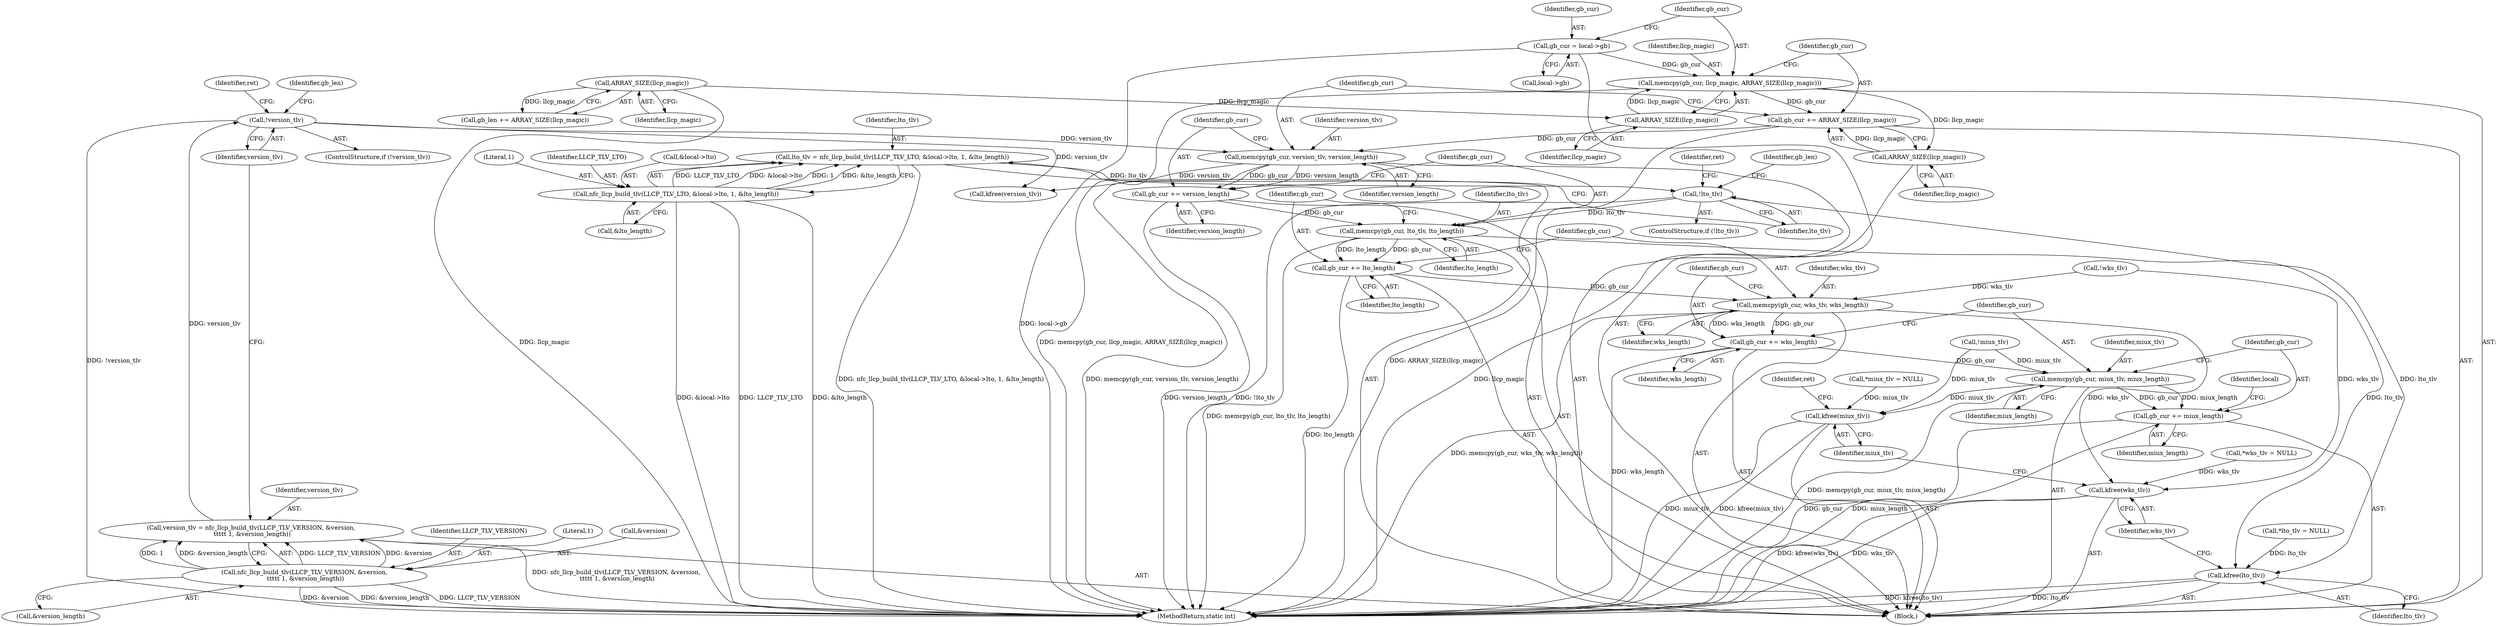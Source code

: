 digraph "0_linux_58bdd544e2933a21a51eecf17c3f5f94038261b5_1@API" {
"1000275" [label="(Call,memcpy(gb_cur, lto_tlv, lto_length))"];
"1000272" [label="(Call,gb_cur += version_length)"];
"1000268" [label="(Call,memcpy(gb_cur, version_tlv, version_length))"];
"1000264" [label="(Call,gb_cur += ARRAY_SIZE(llcp_magic))"];
"1000266" [label="(Call,ARRAY_SIZE(llcp_magic))"];
"1000259" [label="(Call,memcpy(gb_cur, llcp_magic, ARRAY_SIZE(llcp_magic)))"];
"1000254" [label="(Call,gb_cur = local->gb)"];
"1000262" [label="(Call,ARRAY_SIZE(llcp_magic))"];
"1000242" [label="(Call,ARRAY_SIZE(llcp_magic))"];
"1000153" [label="(Call,!version_tlv)"];
"1000143" [label="(Call,version_tlv = nfc_llcp_build_tlv(LLCP_TLV_VERSION, &version,\n \t\t\t\t\t 1, &version_length))"];
"1000145" [label="(Call,nfc_llcp_build_tlv(LLCP_TLV_VERSION, &version,\n \t\t\t\t\t 1, &version_length))"];
"1000176" [label="(Call,!lto_tlv)"];
"1000164" [label="(Call,lto_tlv = nfc_llcp_build_tlv(LLCP_TLV_LTO, &local->lto, 1, &lto_length))"];
"1000166" [label="(Call,nfc_llcp_build_tlv(LLCP_TLV_LTO, &local->lto, 1, &lto_length))"];
"1000279" [label="(Call,gb_cur += lto_length)"];
"1000282" [label="(Call,memcpy(gb_cur, wks_tlv, wks_length))"];
"1000286" [label="(Call,gb_cur += wks_length)"];
"1000289" [label="(Call,memcpy(gb_cur, miux_tlv, miux_length))"];
"1000293" [label="(Call,gb_cur += miux_length)"];
"1000308" [label="(Call,kfree(miux_tlv))"];
"1000306" [label="(Call,kfree(wks_tlv))"];
"1000304" [label="(Call,kfree(lto_tlv))"];
"1000285" [label="(Identifier,wks_length)"];
"1000278" [label="(Identifier,lto_length)"];
"1000292" [label="(Identifier,miux_length)"];
"1000279" [label="(Call,gb_cur += lto_length)"];
"1000166" [label="(Call,nfc_llcp_build_tlv(LLCP_TLV_LTO, &local->lto, 1, &lto_length))"];
"1000242" [label="(Call,ARRAY_SIZE(llcp_magic))"];
"1000175" [label="(ControlStructure,if (!lto_tlv))"];
"1000307" [label="(Identifier,wks_tlv)"];
"1000287" [label="(Identifier,gb_cur)"];
"1000243" [label="(Identifier,llcp_magic)"];
"1000122" [label="(Call,*miux_tlv = NULL)"];
"1000267" [label="(Identifier,llcp_magic)"];
"1000281" [label="(Identifier,lto_length)"];
"1000311" [label="(Identifier,ret)"];
"1000273" [label="(Identifier,gb_cur)"];
"1000177" [label="(Identifier,lto_tlv)"];
"1000294" [label="(Identifier,gb_cur)"];
"1000143" [label="(Call,version_tlv = nfc_llcp_build_tlv(LLCP_TLV_VERSION, &version,\n \t\t\t\t\t 1, &version_length))"];
"1000256" [label="(Call,local->gb)"];
"1000270" [label="(Identifier,version_tlv)"];
"1000167" [label="(Identifier,LLCP_TLV_LTO)"];
"1000291" [label="(Identifier,miux_tlv)"];
"1000180" [label="(Identifier,ret)"];
"1000157" [label="(Identifier,ret)"];
"1000284" [label="(Identifier,wks_tlv)"];
"1000277" [label="(Identifier,lto_tlv)"];
"1000204" [label="(Call,!wks_tlv)"];
"1000295" [label="(Identifier,miux_length)"];
"1000165" [label="(Identifier,lto_tlv)"];
"1000286" [label="(Call,gb_cur += wks_length)"];
"1000305" [label="(Identifier,lto_tlv)"];
"1000164" [label="(Call,lto_tlv = nfc_llcp_build_tlv(LLCP_TLV_LTO, &local->lto, 1, &lto_length))"];
"1000271" [label="(Identifier,version_length)"];
"1000290" [label="(Identifier,gb_cur)"];
"1000309" [label="(Identifier,miux_tlv)"];
"1000147" [label="(Call,&version)"];
"1000308" [label="(Call,kfree(miux_tlv))"];
"1000289" [label="(Call,memcpy(gb_cur, miux_tlv, miux_length))"];
"1000298" [label="(Identifier,local)"];
"1000312" [label="(MethodReturn,static int)"];
"1000264" [label="(Call,gb_cur += ARRAY_SIZE(llcp_magic))"];
"1000118" [label="(Call,*wks_tlv = NULL)"];
"1000146" [label="(Identifier,LLCP_TLV_VERSION)"];
"1000153" [label="(Call,!version_tlv)"];
"1000229" [label="(Call,!miux_tlv)"];
"1000240" [label="(Call,gb_len += ARRAY_SIZE(llcp_magic))"];
"1000266" [label="(Call,ARRAY_SIZE(llcp_magic))"];
"1000162" [label="(Identifier,gb_len)"];
"1000265" [label="(Identifier,gb_cur)"];
"1000293" [label="(Call,gb_cur += miux_length)"];
"1000304" [label="(Call,kfree(lto_tlv))"];
"1000255" [label="(Identifier,gb_cur)"];
"1000168" [label="(Call,&local->lto)"];
"1000283" [label="(Identifier,gb_cur)"];
"1000102" [label="(Block,)"];
"1000306" [label="(Call,kfree(wks_tlv))"];
"1000275" [label="(Call,memcpy(gb_cur, lto_tlv, lto_length))"];
"1000149" [label="(Literal,1)"];
"1000269" [label="(Identifier,gb_cur)"];
"1000282" [label="(Call,memcpy(gb_cur, wks_tlv, wks_length))"];
"1000272" [label="(Call,gb_cur += version_length)"];
"1000268" [label="(Call,memcpy(gb_cur, version_tlv, version_length))"];
"1000263" [label="(Identifier,llcp_magic)"];
"1000154" [label="(Identifier,version_tlv)"];
"1000176" [label="(Call,!lto_tlv)"];
"1000274" [label="(Identifier,version_length)"];
"1000280" [label="(Identifier,gb_cur)"];
"1000152" [label="(ControlStructure,if (!version_tlv))"];
"1000260" [label="(Identifier,gb_cur)"];
"1000261" [label="(Identifier,llcp_magic)"];
"1000276" [label="(Identifier,gb_cur)"];
"1000145" [label="(Call,nfc_llcp_build_tlv(LLCP_TLV_VERSION, &version,\n \t\t\t\t\t 1, &version_length))"];
"1000173" [label="(Call,&lto_length)"];
"1000288" [label="(Identifier,wks_length)"];
"1000150" [label="(Call,&version_length)"];
"1000114" [label="(Call,*lto_tlv = NULL)"];
"1000259" [label="(Call,memcpy(gb_cur, llcp_magic, ARRAY_SIZE(llcp_magic)))"];
"1000172" [label="(Literal,1)"];
"1000185" [label="(Identifier,gb_len)"];
"1000262" [label="(Call,ARRAY_SIZE(llcp_magic))"];
"1000302" [label="(Call,kfree(version_tlv))"];
"1000144" [label="(Identifier,version_tlv)"];
"1000254" [label="(Call,gb_cur = local->gb)"];
"1000275" -> "1000102"  [label="AST: "];
"1000275" -> "1000278"  [label="CFG: "];
"1000276" -> "1000275"  [label="AST: "];
"1000277" -> "1000275"  [label="AST: "];
"1000278" -> "1000275"  [label="AST: "];
"1000280" -> "1000275"  [label="CFG: "];
"1000275" -> "1000312"  [label="DDG: memcpy(gb_cur, lto_tlv, lto_length)"];
"1000272" -> "1000275"  [label="DDG: gb_cur"];
"1000176" -> "1000275"  [label="DDG: lto_tlv"];
"1000275" -> "1000279"  [label="DDG: lto_length"];
"1000275" -> "1000279"  [label="DDG: gb_cur"];
"1000275" -> "1000304"  [label="DDG: lto_tlv"];
"1000272" -> "1000102"  [label="AST: "];
"1000272" -> "1000274"  [label="CFG: "];
"1000273" -> "1000272"  [label="AST: "];
"1000274" -> "1000272"  [label="AST: "];
"1000276" -> "1000272"  [label="CFG: "];
"1000272" -> "1000312"  [label="DDG: version_length"];
"1000268" -> "1000272"  [label="DDG: version_length"];
"1000268" -> "1000272"  [label="DDG: gb_cur"];
"1000268" -> "1000102"  [label="AST: "];
"1000268" -> "1000271"  [label="CFG: "];
"1000269" -> "1000268"  [label="AST: "];
"1000270" -> "1000268"  [label="AST: "];
"1000271" -> "1000268"  [label="AST: "];
"1000273" -> "1000268"  [label="CFG: "];
"1000268" -> "1000312"  [label="DDG: memcpy(gb_cur, version_tlv, version_length)"];
"1000264" -> "1000268"  [label="DDG: gb_cur"];
"1000153" -> "1000268"  [label="DDG: version_tlv"];
"1000268" -> "1000302"  [label="DDG: version_tlv"];
"1000264" -> "1000102"  [label="AST: "];
"1000264" -> "1000266"  [label="CFG: "];
"1000265" -> "1000264"  [label="AST: "];
"1000266" -> "1000264"  [label="AST: "];
"1000269" -> "1000264"  [label="CFG: "];
"1000264" -> "1000312"  [label="DDG: ARRAY_SIZE(llcp_magic)"];
"1000266" -> "1000264"  [label="DDG: llcp_magic"];
"1000259" -> "1000264"  [label="DDG: gb_cur"];
"1000266" -> "1000267"  [label="CFG: "];
"1000267" -> "1000266"  [label="AST: "];
"1000266" -> "1000312"  [label="DDG: llcp_magic"];
"1000259" -> "1000266"  [label="DDG: llcp_magic"];
"1000259" -> "1000102"  [label="AST: "];
"1000259" -> "1000262"  [label="CFG: "];
"1000260" -> "1000259"  [label="AST: "];
"1000261" -> "1000259"  [label="AST: "];
"1000262" -> "1000259"  [label="AST: "];
"1000265" -> "1000259"  [label="CFG: "];
"1000259" -> "1000312"  [label="DDG: memcpy(gb_cur, llcp_magic, ARRAY_SIZE(llcp_magic))"];
"1000254" -> "1000259"  [label="DDG: gb_cur"];
"1000262" -> "1000259"  [label="DDG: llcp_magic"];
"1000254" -> "1000102"  [label="AST: "];
"1000254" -> "1000256"  [label="CFG: "];
"1000255" -> "1000254"  [label="AST: "];
"1000256" -> "1000254"  [label="AST: "];
"1000260" -> "1000254"  [label="CFG: "];
"1000254" -> "1000312"  [label="DDG: local->gb"];
"1000262" -> "1000263"  [label="CFG: "];
"1000263" -> "1000262"  [label="AST: "];
"1000242" -> "1000262"  [label="DDG: llcp_magic"];
"1000242" -> "1000240"  [label="AST: "];
"1000242" -> "1000243"  [label="CFG: "];
"1000243" -> "1000242"  [label="AST: "];
"1000240" -> "1000242"  [label="CFG: "];
"1000242" -> "1000312"  [label="DDG: llcp_magic"];
"1000242" -> "1000240"  [label="DDG: llcp_magic"];
"1000153" -> "1000152"  [label="AST: "];
"1000153" -> "1000154"  [label="CFG: "];
"1000154" -> "1000153"  [label="AST: "];
"1000157" -> "1000153"  [label="CFG: "];
"1000162" -> "1000153"  [label="CFG: "];
"1000153" -> "1000312"  [label="DDG: !version_tlv"];
"1000143" -> "1000153"  [label="DDG: version_tlv"];
"1000153" -> "1000302"  [label="DDG: version_tlv"];
"1000143" -> "1000102"  [label="AST: "];
"1000143" -> "1000145"  [label="CFG: "];
"1000144" -> "1000143"  [label="AST: "];
"1000145" -> "1000143"  [label="AST: "];
"1000154" -> "1000143"  [label="CFG: "];
"1000143" -> "1000312"  [label="DDG: nfc_llcp_build_tlv(LLCP_TLV_VERSION, &version,\n \t\t\t\t\t 1, &version_length)"];
"1000145" -> "1000143"  [label="DDG: LLCP_TLV_VERSION"];
"1000145" -> "1000143"  [label="DDG: &version"];
"1000145" -> "1000143"  [label="DDG: 1"];
"1000145" -> "1000143"  [label="DDG: &version_length"];
"1000145" -> "1000150"  [label="CFG: "];
"1000146" -> "1000145"  [label="AST: "];
"1000147" -> "1000145"  [label="AST: "];
"1000149" -> "1000145"  [label="AST: "];
"1000150" -> "1000145"  [label="AST: "];
"1000145" -> "1000312"  [label="DDG: &version_length"];
"1000145" -> "1000312"  [label="DDG: LLCP_TLV_VERSION"];
"1000145" -> "1000312"  [label="DDG: &version"];
"1000176" -> "1000175"  [label="AST: "];
"1000176" -> "1000177"  [label="CFG: "];
"1000177" -> "1000176"  [label="AST: "];
"1000180" -> "1000176"  [label="CFG: "];
"1000185" -> "1000176"  [label="CFG: "];
"1000176" -> "1000312"  [label="DDG: !lto_tlv"];
"1000164" -> "1000176"  [label="DDG: lto_tlv"];
"1000176" -> "1000304"  [label="DDG: lto_tlv"];
"1000164" -> "1000102"  [label="AST: "];
"1000164" -> "1000166"  [label="CFG: "];
"1000165" -> "1000164"  [label="AST: "];
"1000166" -> "1000164"  [label="AST: "];
"1000177" -> "1000164"  [label="CFG: "];
"1000164" -> "1000312"  [label="DDG: nfc_llcp_build_tlv(LLCP_TLV_LTO, &local->lto, 1, &lto_length)"];
"1000166" -> "1000164"  [label="DDG: LLCP_TLV_LTO"];
"1000166" -> "1000164"  [label="DDG: &local->lto"];
"1000166" -> "1000164"  [label="DDG: 1"];
"1000166" -> "1000164"  [label="DDG: &lto_length"];
"1000166" -> "1000173"  [label="CFG: "];
"1000167" -> "1000166"  [label="AST: "];
"1000168" -> "1000166"  [label="AST: "];
"1000172" -> "1000166"  [label="AST: "];
"1000173" -> "1000166"  [label="AST: "];
"1000166" -> "1000312"  [label="DDG: &local->lto"];
"1000166" -> "1000312"  [label="DDG: LLCP_TLV_LTO"];
"1000166" -> "1000312"  [label="DDG: &lto_length"];
"1000279" -> "1000102"  [label="AST: "];
"1000279" -> "1000281"  [label="CFG: "];
"1000280" -> "1000279"  [label="AST: "];
"1000281" -> "1000279"  [label="AST: "];
"1000283" -> "1000279"  [label="CFG: "];
"1000279" -> "1000312"  [label="DDG: lto_length"];
"1000279" -> "1000282"  [label="DDG: gb_cur"];
"1000282" -> "1000102"  [label="AST: "];
"1000282" -> "1000285"  [label="CFG: "];
"1000283" -> "1000282"  [label="AST: "];
"1000284" -> "1000282"  [label="AST: "];
"1000285" -> "1000282"  [label="AST: "];
"1000287" -> "1000282"  [label="CFG: "];
"1000282" -> "1000312"  [label="DDG: memcpy(gb_cur, wks_tlv, wks_length)"];
"1000204" -> "1000282"  [label="DDG: wks_tlv"];
"1000282" -> "1000286"  [label="DDG: wks_length"];
"1000282" -> "1000286"  [label="DDG: gb_cur"];
"1000282" -> "1000306"  [label="DDG: wks_tlv"];
"1000286" -> "1000102"  [label="AST: "];
"1000286" -> "1000288"  [label="CFG: "];
"1000287" -> "1000286"  [label="AST: "];
"1000288" -> "1000286"  [label="AST: "];
"1000290" -> "1000286"  [label="CFG: "];
"1000286" -> "1000312"  [label="DDG: wks_length"];
"1000286" -> "1000289"  [label="DDG: gb_cur"];
"1000289" -> "1000102"  [label="AST: "];
"1000289" -> "1000292"  [label="CFG: "];
"1000290" -> "1000289"  [label="AST: "];
"1000291" -> "1000289"  [label="AST: "];
"1000292" -> "1000289"  [label="AST: "];
"1000294" -> "1000289"  [label="CFG: "];
"1000289" -> "1000312"  [label="DDG: memcpy(gb_cur, miux_tlv, miux_length)"];
"1000229" -> "1000289"  [label="DDG: miux_tlv"];
"1000289" -> "1000293"  [label="DDG: miux_length"];
"1000289" -> "1000293"  [label="DDG: gb_cur"];
"1000289" -> "1000308"  [label="DDG: miux_tlv"];
"1000293" -> "1000102"  [label="AST: "];
"1000293" -> "1000295"  [label="CFG: "];
"1000294" -> "1000293"  [label="AST: "];
"1000295" -> "1000293"  [label="AST: "];
"1000298" -> "1000293"  [label="CFG: "];
"1000293" -> "1000312"  [label="DDG: gb_cur"];
"1000293" -> "1000312"  [label="DDG: miux_length"];
"1000308" -> "1000102"  [label="AST: "];
"1000308" -> "1000309"  [label="CFG: "];
"1000309" -> "1000308"  [label="AST: "];
"1000311" -> "1000308"  [label="CFG: "];
"1000308" -> "1000312"  [label="DDG: miux_tlv"];
"1000308" -> "1000312"  [label="DDG: kfree(miux_tlv)"];
"1000122" -> "1000308"  [label="DDG: miux_tlv"];
"1000229" -> "1000308"  [label="DDG: miux_tlv"];
"1000306" -> "1000102"  [label="AST: "];
"1000306" -> "1000307"  [label="CFG: "];
"1000307" -> "1000306"  [label="AST: "];
"1000309" -> "1000306"  [label="CFG: "];
"1000306" -> "1000312"  [label="DDG: wks_tlv"];
"1000306" -> "1000312"  [label="DDG: kfree(wks_tlv)"];
"1000204" -> "1000306"  [label="DDG: wks_tlv"];
"1000118" -> "1000306"  [label="DDG: wks_tlv"];
"1000304" -> "1000102"  [label="AST: "];
"1000304" -> "1000305"  [label="CFG: "];
"1000305" -> "1000304"  [label="AST: "];
"1000307" -> "1000304"  [label="CFG: "];
"1000304" -> "1000312"  [label="DDG: kfree(lto_tlv)"];
"1000304" -> "1000312"  [label="DDG: lto_tlv"];
"1000114" -> "1000304"  [label="DDG: lto_tlv"];
}
